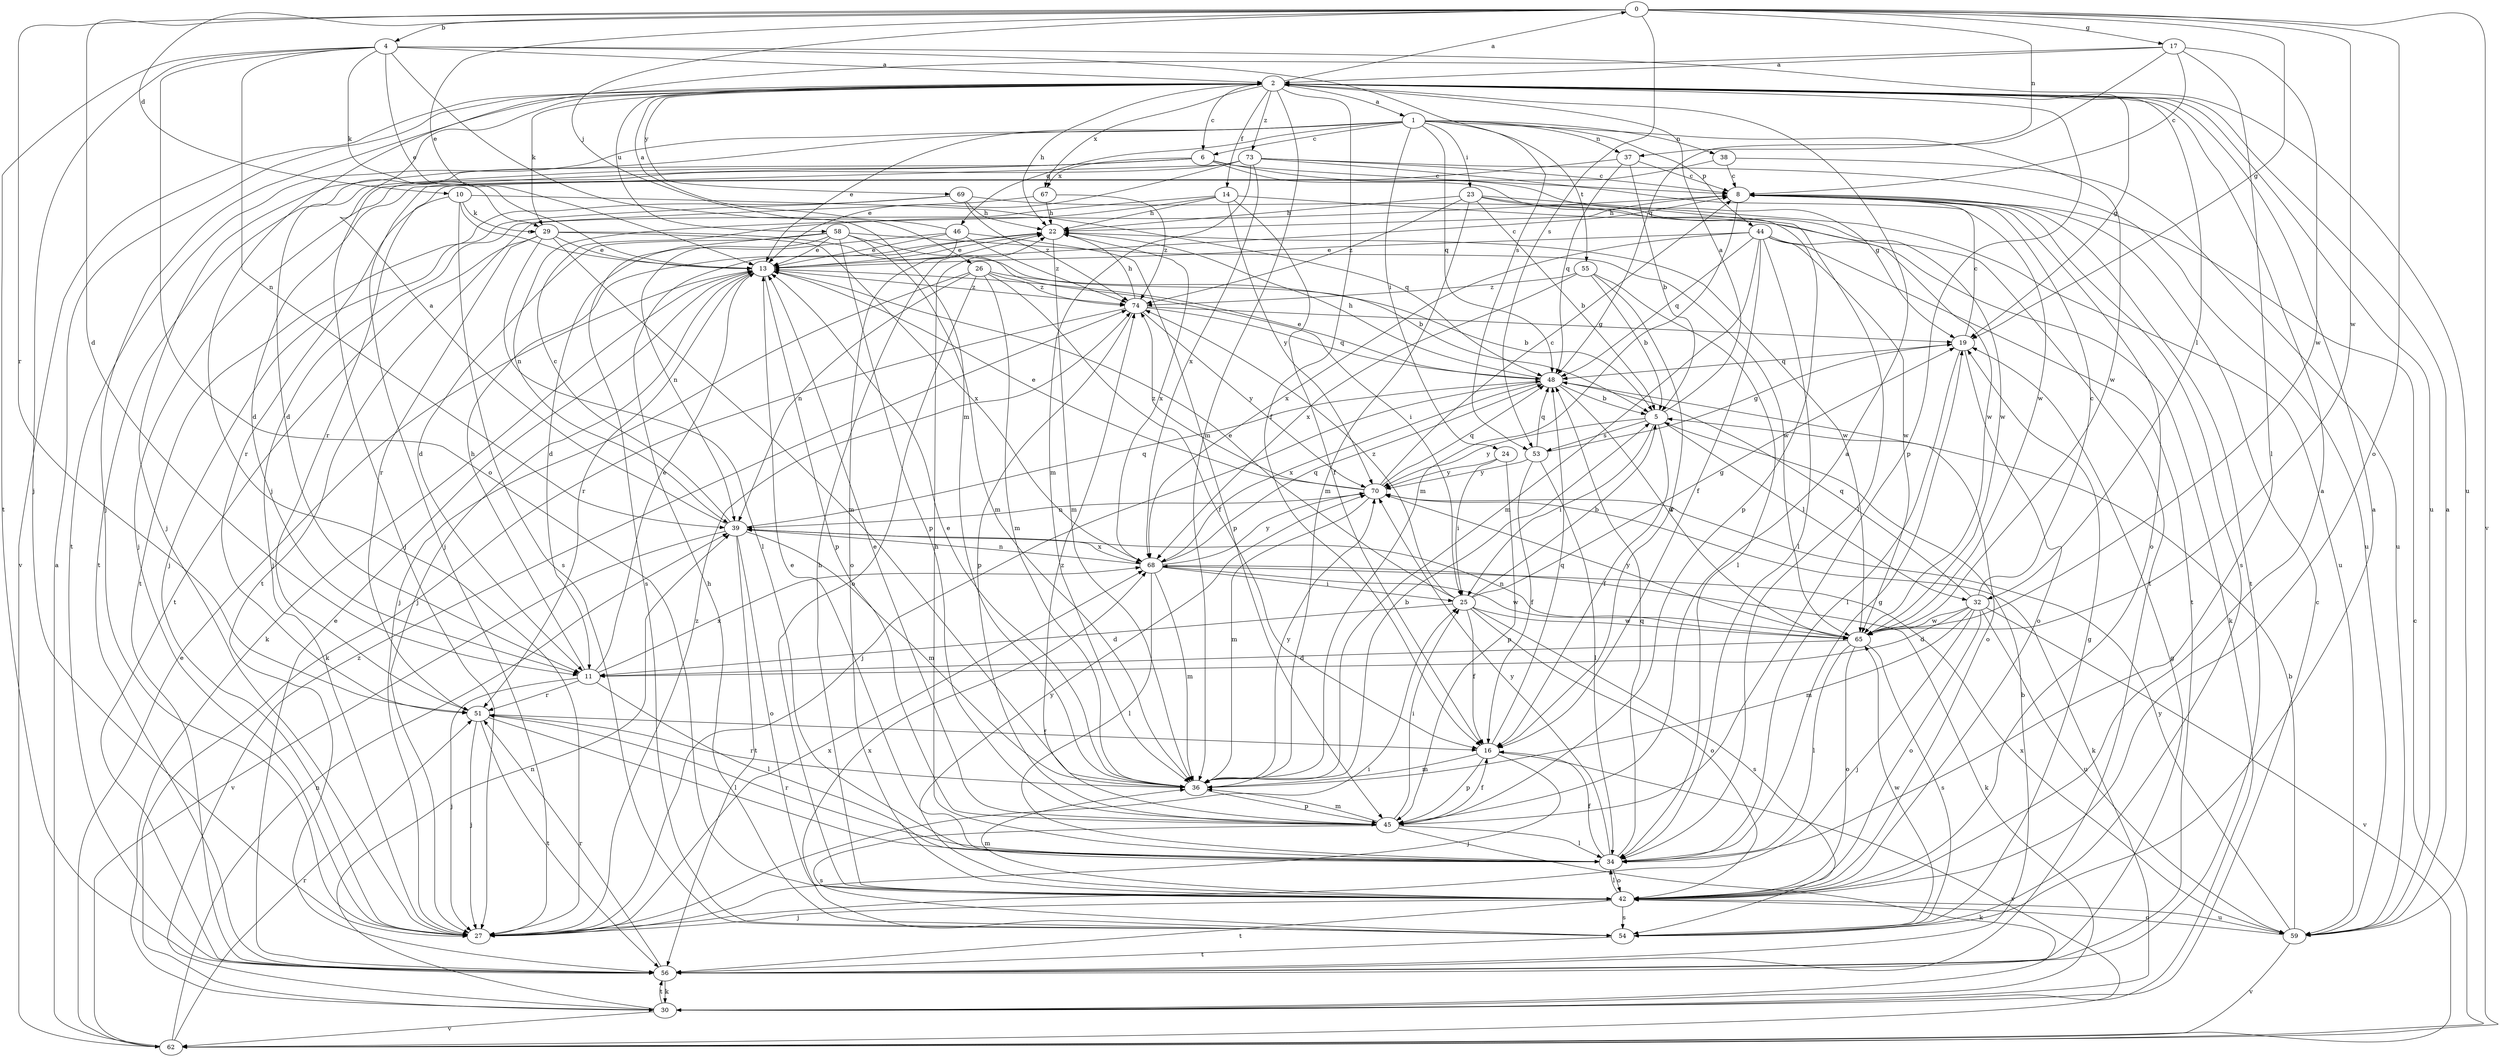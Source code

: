 strict digraph  {
0;
1;
2;
4;
5;
6;
8;
10;
11;
13;
14;
16;
17;
19;
22;
23;
24;
25;
26;
27;
29;
30;
32;
34;
36;
37;
38;
39;
42;
44;
45;
46;
48;
51;
53;
54;
55;
56;
58;
59;
62;
65;
67;
68;
69;
70;
73;
74;
0 -> 4  [label=b];
0 -> 10  [label=d];
0 -> 11  [label=d];
0 -> 13  [label=e];
0 -> 17  [label=g];
0 -> 19  [label=g];
0 -> 26  [label=j];
0 -> 37  [label=n];
0 -> 42  [label=o];
0 -> 51  [label=r];
0 -> 53  [label=s];
0 -> 62  [label=v];
0 -> 65  [label=w];
1 -> 6  [label=c];
1 -> 13  [label=e];
1 -> 23  [label=i];
1 -> 24  [label=i];
1 -> 27  [label=j];
1 -> 37  [label=n];
1 -> 38  [label=n];
1 -> 44  [label=p];
1 -> 46  [label=q];
1 -> 48  [label=q];
1 -> 55  [label=t];
1 -> 56  [label=t];
1 -> 65  [label=w];
2 -> 0  [label=a];
2 -> 1  [label=a];
2 -> 6  [label=c];
2 -> 14  [label=f];
2 -> 16  [label=f];
2 -> 19  [label=g];
2 -> 22  [label=h];
2 -> 27  [label=j];
2 -> 29  [label=k];
2 -> 32  [label=l];
2 -> 36  [label=m];
2 -> 45  [label=p];
2 -> 58  [label=u];
2 -> 59  [label=u];
2 -> 62  [label=v];
2 -> 67  [label=x];
2 -> 69  [label=y];
2 -> 73  [label=z];
4 -> 2  [label=a];
4 -> 13  [label=e];
4 -> 27  [label=j];
4 -> 29  [label=k];
4 -> 36  [label=m];
4 -> 39  [label=n];
4 -> 42  [label=o];
4 -> 53  [label=s];
4 -> 56  [label=t];
4 -> 59  [label=u];
5 -> 2  [label=a];
5 -> 16  [label=f];
5 -> 25  [label=i];
5 -> 32  [label=l];
5 -> 53  [label=s];
5 -> 70  [label=y];
6 -> 8  [label=c];
6 -> 11  [label=d];
6 -> 19  [label=g];
6 -> 27  [label=j];
6 -> 34  [label=l];
6 -> 56  [label=t];
6 -> 67  [label=x];
8 -> 22  [label=h];
8 -> 36  [label=m];
8 -> 42  [label=o];
8 -> 54  [label=s];
8 -> 56  [label=t];
10 -> 13  [label=e];
10 -> 29  [label=k];
10 -> 48  [label=q];
10 -> 51  [label=r];
10 -> 54  [label=s];
11 -> 13  [label=e];
11 -> 22  [label=h];
11 -> 27  [label=j];
11 -> 34  [label=l];
11 -> 51  [label=r];
11 -> 68  [label=x];
13 -> 8  [label=c];
13 -> 27  [label=j];
13 -> 30  [label=k];
13 -> 45  [label=p];
13 -> 51  [label=r];
13 -> 74  [label=z];
14 -> 16  [label=f];
14 -> 22  [label=h];
14 -> 39  [label=n];
14 -> 56  [label=t];
14 -> 65  [label=w];
14 -> 70  [label=y];
16 -> 27  [label=j];
16 -> 36  [label=m];
16 -> 45  [label=p];
16 -> 48  [label=q];
16 -> 62  [label=v];
17 -> 2  [label=a];
17 -> 8  [label=c];
17 -> 27  [label=j];
17 -> 34  [label=l];
17 -> 48  [label=q];
17 -> 65  [label=w];
19 -> 8  [label=c];
19 -> 34  [label=l];
19 -> 42  [label=o];
19 -> 48  [label=q];
22 -> 13  [label=e];
22 -> 36  [label=m];
22 -> 65  [label=w];
22 -> 68  [label=x];
23 -> 5  [label=b];
23 -> 22  [label=h];
23 -> 36  [label=m];
23 -> 45  [label=p];
23 -> 56  [label=t];
23 -> 59  [label=u];
23 -> 74  [label=z];
24 -> 25  [label=i];
24 -> 45  [label=p];
24 -> 70  [label=y];
25 -> 5  [label=b];
25 -> 11  [label=d];
25 -> 13  [label=e];
25 -> 16  [label=f];
25 -> 19  [label=g];
25 -> 42  [label=o];
25 -> 54  [label=s];
25 -> 65  [label=w];
25 -> 74  [label=z];
26 -> 5  [label=b];
26 -> 16  [label=f];
26 -> 27  [label=j];
26 -> 36  [label=m];
26 -> 39  [label=n];
26 -> 42  [label=o];
26 -> 74  [label=z];
27 -> 25  [label=i];
27 -> 68  [label=x];
27 -> 74  [label=z];
29 -> 5  [label=b];
29 -> 13  [label=e];
29 -> 34  [label=l];
29 -> 36  [label=m];
29 -> 51  [label=r];
29 -> 56  [label=t];
29 -> 68  [label=x];
30 -> 8  [label=c];
30 -> 39  [label=n];
30 -> 56  [label=t];
30 -> 62  [label=v];
30 -> 74  [label=z];
32 -> 8  [label=c];
32 -> 11  [label=d];
32 -> 27  [label=j];
32 -> 36  [label=m];
32 -> 42  [label=o];
32 -> 48  [label=q];
32 -> 59  [label=u];
32 -> 62  [label=v];
32 -> 65  [label=w];
34 -> 13  [label=e];
34 -> 16  [label=f];
34 -> 19  [label=g];
34 -> 22  [label=h];
34 -> 42  [label=o];
34 -> 48  [label=q];
34 -> 51  [label=r];
34 -> 70  [label=y];
36 -> 5  [label=b];
36 -> 13  [label=e];
36 -> 45  [label=p];
36 -> 51  [label=r];
36 -> 70  [label=y];
37 -> 5  [label=b];
37 -> 8  [label=c];
37 -> 27  [label=j];
37 -> 48  [label=q];
38 -> 8  [label=c];
38 -> 51  [label=r];
38 -> 59  [label=u];
39 -> 2  [label=a];
39 -> 8  [label=c];
39 -> 36  [label=m];
39 -> 42  [label=o];
39 -> 48  [label=q];
39 -> 56  [label=t];
39 -> 62  [label=v];
39 -> 68  [label=x];
42 -> 2  [label=a];
42 -> 22  [label=h];
42 -> 27  [label=j];
42 -> 34  [label=l];
42 -> 36  [label=m];
42 -> 54  [label=s];
42 -> 56  [label=t];
42 -> 59  [label=u];
42 -> 70  [label=y];
44 -> 13  [label=e];
44 -> 16  [label=f];
44 -> 30  [label=k];
44 -> 34  [label=l];
44 -> 36  [label=m];
44 -> 48  [label=q];
44 -> 56  [label=t];
44 -> 65  [label=w];
44 -> 68  [label=x];
45 -> 2  [label=a];
45 -> 13  [label=e];
45 -> 16  [label=f];
45 -> 25  [label=i];
45 -> 30  [label=k];
45 -> 34  [label=l];
45 -> 36  [label=m];
45 -> 54  [label=s];
45 -> 74  [label=z];
46 -> 2  [label=a];
46 -> 11  [label=d];
46 -> 13  [label=e];
46 -> 42  [label=o];
46 -> 45  [label=p];
46 -> 74  [label=z];
48 -> 5  [label=b];
48 -> 13  [label=e];
48 -> 22  [label=h];
48 -> 27  [label=j];
48 -> 42  [label=o];
48 -> 65  [label=w];
48 -> 68  [label=x];
51 -> 16  [label=f];
51 -> 27  [label=j];
51 -> 34  [label=l];
51 -> 56  [label=t];
53 -> 16  [label=f];
53 -> 19  [label=g];
53 -> 34  [label=l];
53 -> 48  [label=q];
53 -> 70  [label=y];
54 -> 2  [label=a];
54 -> 19  [label=g];
54 -> 22  [label=h];
54 -> 56  [label=t];
54 -> 65  [label=w];
54 -> 68  [label=x];
55 -> 5  [label=b];
55 -> 16  [label=f];
55 -> 34  [label=l];
55 -> 68  [label=x];
55 -> 74  [label=z];
56 -> 5  [label=b];
56 -> 13  [label=e];
56 -> 19  [label=g];
56 -> 30  [label=k];
56 -> 51  [label=r];
58 -> 11  [label=d];
58 -> 13  [label=e];
58 -> 25  [label=i];
58 -> 36  [label=m];
58 -> 39  [label=n];
58 -> 45  [label=p];
58 -> 54  [label=s];
58 -> 65  [label=w];
59 -> 2  [label=a];
59 -> 5  [label=b];
59 -> 42  [label=o];
59 -> 62  [label=v];
59 -> 68  [label=x];
59 -> 70  [label=y];
62 -> 2  [label=a];
62 -> 8  [label=c];
62 -> 13  [label=e];
62 -> 39  [label=n];
62 -> 51  [label=r];
65 -> 11  [label=d];
65 -> 34  [label=l];
65 -> 39  [label=n];
65 -> 42  [label=o];
65 -> 54  [label=s];
65 -> 70  [label=y];
67 -> 22  [label=h];
67 -> 27  [label=j];
67 -> 74  [label=z];
68 -> 25  [label=i];
68 -> 30  [label=k];
68 -> 34  [label=l];
68 -> 36  [label=m];
68 -> 39  [label=n];
68 -> 48  [label=q];
68 -> 65  [label=w];
68 -> 70  [label=y];
69 -> 22  [label=h];
69 -> 27  [label=j];
69 -> 56  [label=t];
69 -> 65  [label=w];
69 -> 74  [label=z];
70 -> 8  [label=c];
70 -> 13  [label=e];
70 -> 30  [label=k];
70 -> 36  [label=m];
70 -> 39  [label=n];
70 -> 48  [label=q];
70 -> 74  [label=z];
73 -> 8  [label=c];
73 -> 11  [label=d];
73 -> 13  [label=e];
73 -> 27  [label=j];
73 -> 36  [label=m];
73 -> 59  [label=u];
73 -> 65  [label=w];
73 -> 68  [label=x];
74 -> 19  [label=g];
74 -> 22  [label=h];
74 -> 30  [label=k];
74 -> 45  [label=p];
74 -> 48  [label=q];
74 -> 70  [label=y];
}
